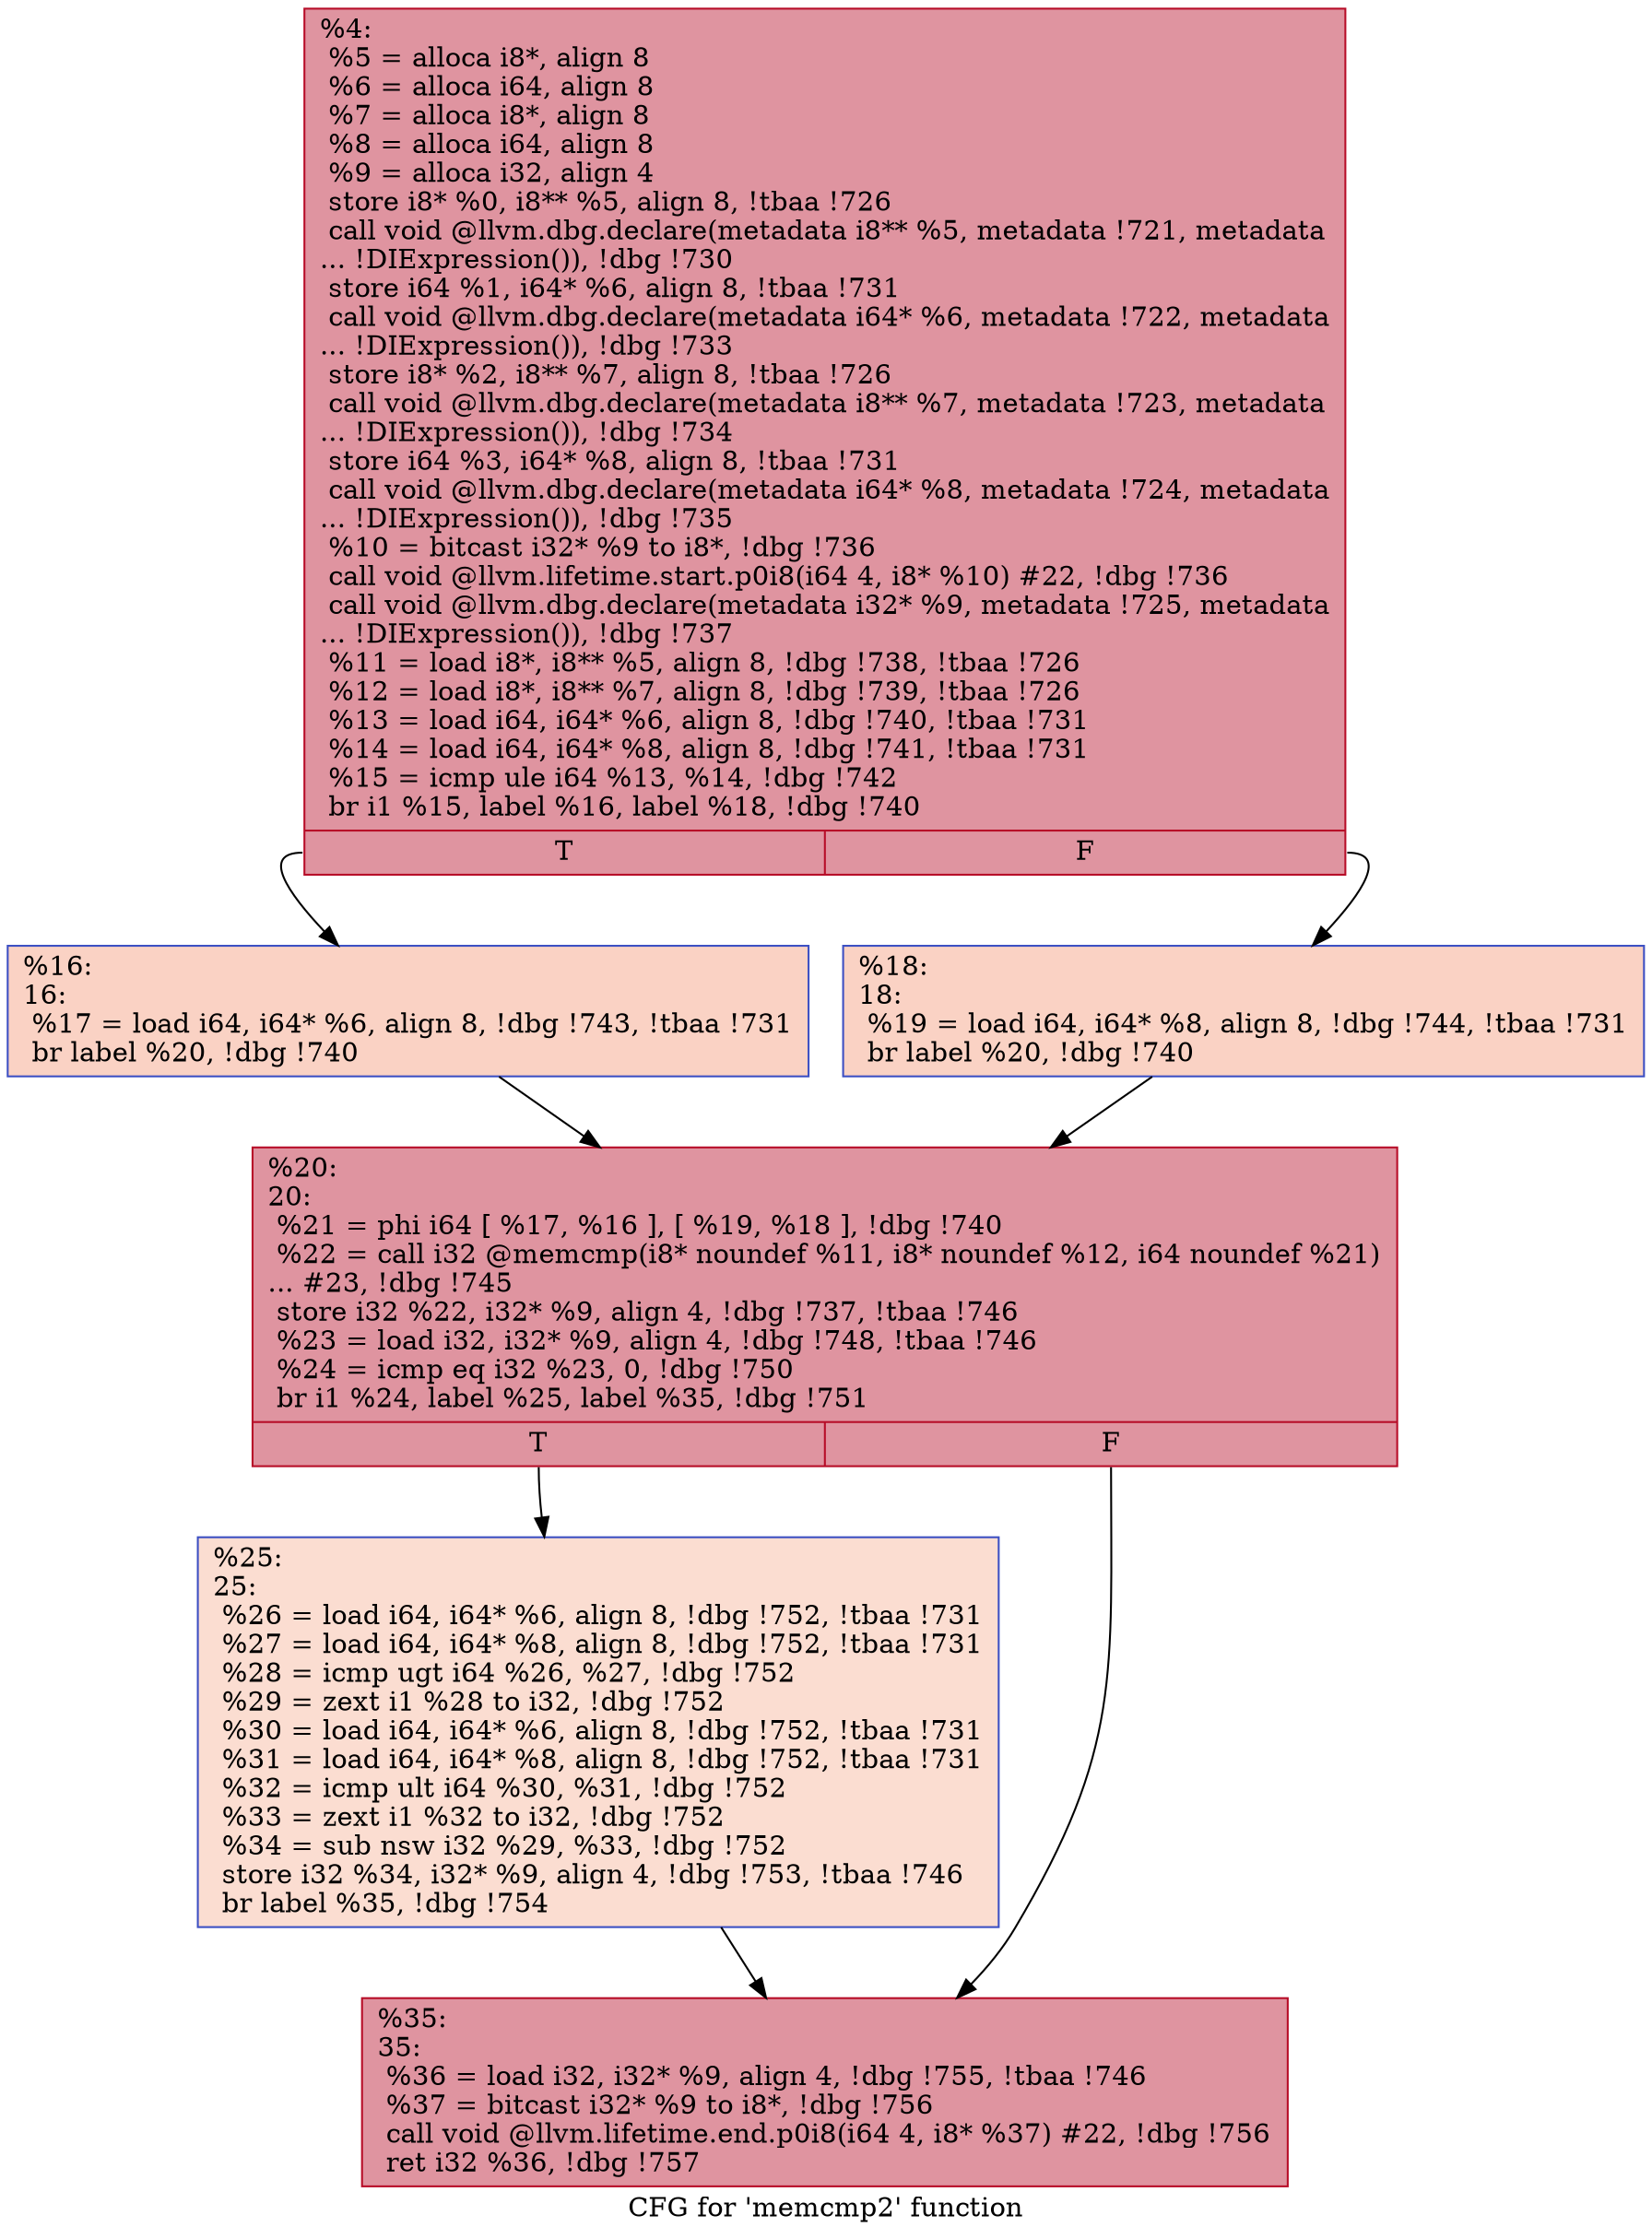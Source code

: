 digraph "CFG for 'memcmp2' function" {
	label="CFG for 'memcmp2' function";

	Node0x25d2850 [shape=record,color="#b70d28ff", style=filled, fillcolor="#b70d2870",label="{%4:\l  %5 = alloca i8*, align 8\l  %6 = alloca i64, align 8\l  %7 = alloca i8*, align 8\l  %8 = alloca i64, align 8\l  %9 = alloca i32, align 4\l  store i8* %0, i8** %5, align 8, !tbaa !726\l  call void @llvm.dbg.declare(metadata i8** %5, metadata !721, metadata\l... !DIExpression()), !dbg !730\l  store i64 %1, i64* %6, align 8, !tbaa !731\l  call void @llvm.dbg.declare(metadata i64* %6, metadata !722, metadata\l... !DIExpression()), !dbg !733\l  store i8* %2, i8** %7, align 8, !tbaa !726\l  call void @llvm.dbg.declare(metadata i8** %7, metadata !723, metadata\l... !DIExpression()), !dbg !734\l  store i64 %3, i64* %8, align 8, !tbaa !731\l  call void @llvm.dbg.declare(metadata i64* %8, metadata !724, metadata\l... !DIExpression()), !dbg !735\l  %10 = bitcast i32* %9 to i8*, !dbg !736\l  call void @llvm.lifetime.start.p0i8(i64 4, i8* %10) #22, !dbg !736\l  call void @llvm.dbg.declare(metadata i32* %9, metadata !725, metadata\l... !DIExpression()), !dbg !737\l  %11 = load i8*, i8** %5, align 8, !dbg !738, !tbaa !726\l  %12 = load i8*, i8** %7, align 8, !dbg !739, !tbaa !726\l  %13 = load i64, i64* %6, align 8, !dbg !740, !tbaa !731\l  %14 = load i64, i64* %8, align 8, !dbg !741, !tbaa !731\l  %15 = icmp ule i64 %13, %14, !dbg !742\l  br i1 %15, label %16, label %18, !dbg !740\l|{<s0>T|<s1>F}}"];
	Node0x25d2850:s0 -> Node0x25d28e0;
	Node0x25d2850:s1 -> Node0x25d2930;
	Node0x25d28e0 [shape=record,color="#3d50c3ff", style=filled, fillcolor="#f4987a70",label="{%16:\l16:                                               \l  %17 = load i64, i64* %6, align 8, !dbg !743, !tbaa !731\l  br label %20, !dbg !740\l}"];
	Node0x25d28e0 -> Node0x25d2980;
	Node0x25d2930 [shape=record,color="#3d50c3ff", style=filled, fillcolor="#f4987a70",label="{%18:\l18:                                               \l  %19 = load i64, i64* %8, align 8, !dbg !744, !tbaa !731\l  br label %20, !dbg !740\l}"];
	Node0x25d2930 -> Node0x25d2980;
	Node0x25d2980 [shape=record,color="#b70d28ff", style=filled, fillcolor="#b70d2870",label="{%20:\l20:                                               \l  %21 = phi i64 [ %17, %16 ], [ %19, %18 ], !dbg !740\l  %22 = call i32 @memcmp(i8* noundef %11, i8* noundef %12, i64 noundef %21)\l... #23, !dbg !745\l  store i32 %22, i32* %9, align 4, !dbg !737, !tbaa !746\l  %23 = load i32, i32* %9, align 4, !dbg !748, !tbaa !746\l  %24 = icmp eq i32 %23, 0, !dbg !750\l  br i1 %24, label %25, label %35, !dbg !751\l|{<s0>T|<s1>F}}"];
	Node0x25d2980:s0 -> Node0x25d29d0;
	Node0x25d2980:s1 -> Node0x25d2a20;
	Node0x25d29d0 [shape=record,color="#3d50c3ff", style=filled, fillcolor="#f7b39670",label="{%25:\l25:                                               \l  %26 = load i64, i64* %6, align 8, !dbg !752, !tbaa !731\l  %27 = load i64, i64* %8, align 8, !dbg !752, !tbaa !731\l  %28 = icmp ugt i64 %26, %27, !dbg !752\l  %29 = zext i1 %28 to i32, !dbg !752\l  %30 = load i64, i64* %6, align 8, !dbg !752, !tbaa !731\l  %31 = load i64, i64* %8, align 8, !dbg !752, !tbaa !731\l  %32 = icmp ult i64 %30, %31, !dbg !752\l  %33 = zext i1 %32 to i32, !dbg !752\l  %34 = sub nsw i32 %29, %33, !dbg !752\l  store i32 %34, i32* %9, align 4, !dbg !753, !tbaa !746\l  br label %35, !dbg !754\l}"];
	Node0x25d29d0 -> Node0x25d2a20;
	Node0x25d2a20 [shape=record,color="#b70d28ff", style=filled, fillcolor="#b70d2870",label="{%35:\l35:                                               \l  %36 = load i32, i32* %9, align 4, !dbg !755, !tbaa !746\l  %37 = bitcast i32* %9 to i8*, !dbg !756\l  call void @llvm.lifetime.end.p0i8(i64 4, i8* %37) #22, !dbg !756\l  ret i32 %36, !dbg !757\l}"];
}
